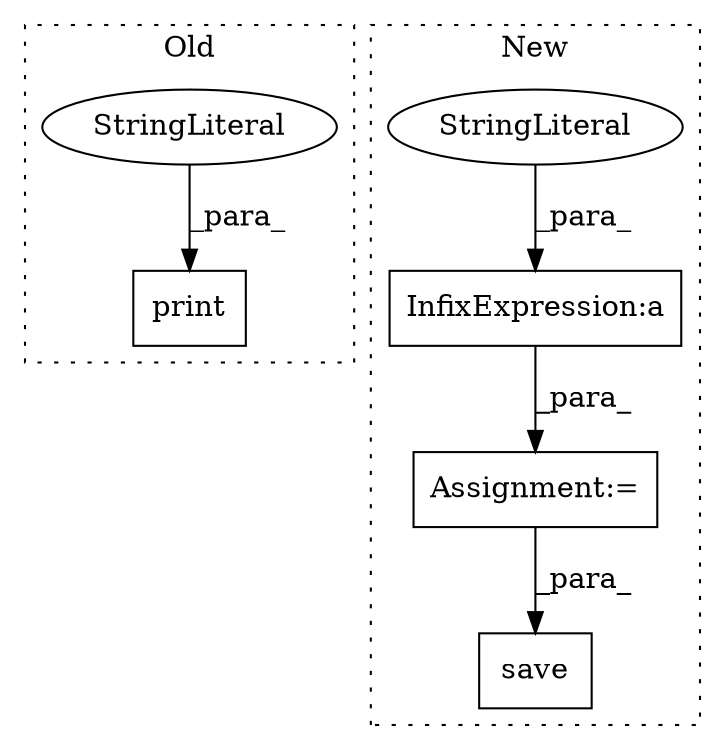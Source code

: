 digraph G {
subgraph cluster0 {
1 [label="print" a="32" s="6058,6075" l="6,1" shape="box"];
3 [label="StringLiteral" a="45" s="6070" l="3" shape="ellipse"];
label = "Old";
style="dotted";
}
subgraph cluster1 {
2 [label="save" a="32" s="6498,6525" l="5,1" shape="box"];
4 [label="Assignment:=" a="7" s="6418" l="1" shape="box"];
5 [label="InfixExpression:a" a="27" s="6433" l="3" shape="box"];
6 [label="StringLiteral" a="45" s="6421" l="12" shape="ellipse"];
label = "New";
style="dotted";
}
3 -> 1 [label="_para_"];
4 -> 2 [label="_para_"];
5 -> 4 [label="_para_"];
6 -> 5 [label="_para_"];
}